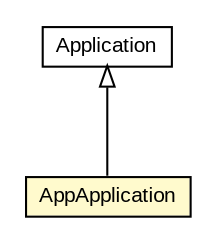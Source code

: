 #!/usr/local/bin/dot
#
# Class diagram 
# Generated by UMLGraph version R5_6-24-gf6e263 (http://www.umlgraph.org/)
#

digraph G {
	edge [fontname="arial",fontsize=10,labelfontname="arial",labelfontsize=10];
	node [fontname="arial",fontsize=10,shape=plaintext];
	nodesep=0.25;
	ranksep=0.5;
	// net.trajano.app.internal.AppApplication
	c247 [label=<<table title="net.trajano.app.internal.AppApplication" border="0" cellborder="1" cellspacing="0" cellpadding="2" port="p" bgcolor="lemonChiffon" href="./AppApplication.html">
		<tr><td><table border="0" cellspacing="0" cellpadding="1">
<tr><td align="center" balign="center"> AppApplication </td></tr>
		</table></td></tr>
		</table>>, URL="./AppApplication.html", fontname="arial", fontcolor="black", fontsize=10.0];
	//net.trajano.app.internal.AppApplication extends javax.ws.rs.core.Application
	c252:p -> c247:p [dir=back,arrowtail=empty];
	// javax.ws.rs.core.Application
	c252 [label=<<table title="javax.ws.rs.core.Application" border="0" cellborder="1" cellspacing="0" cellpadding="2" port="p" href="http://java.sun.com/j2se/1.4.2/docs/api/javax/ws/rs/core/Application.html">
		<tr><td><table border="0" cellspacing="0" cellpadding="1">
<tr><td align="center" balign="center"> Application </td></tr>
		</table></td></tr>
		</table>>, URL="http://java.sun.com/j2se/1.4.2/docs/api/javax/ws/rs/core/Application.html", fontname="arial", fontcolor="black", fontsize=10.0];
}

